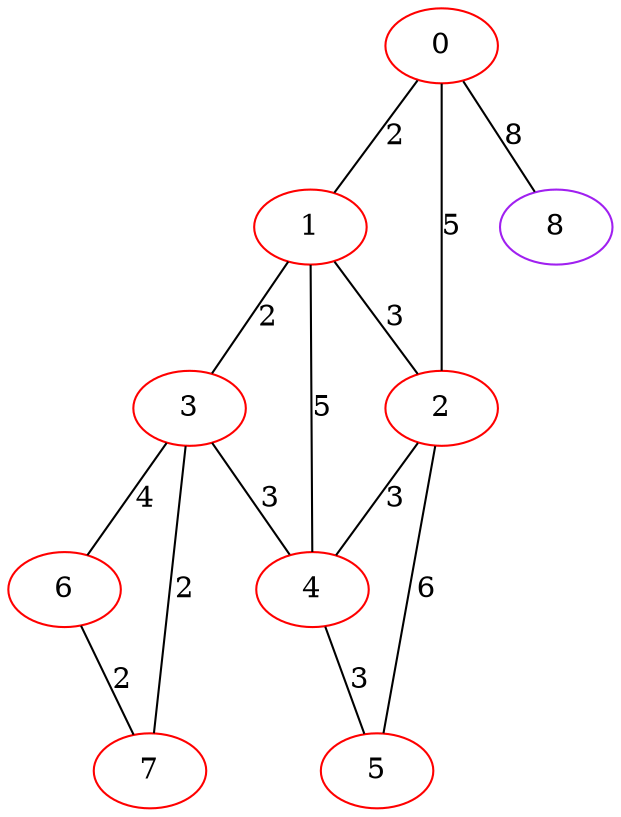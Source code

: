 graph "" {
0 [color=red, weight=1];
1 [color=red, weight=1];
2 [color=red, weight=1];
3 [color=red, weight=1];
4 [color=red, weight=1];
5 [color=red, weight=1];
6 [color=red, weight=1];
7 [color=red, weight=1];
8 [color=purple, weight=4];
0 -- 8  [key=0, label=8];
0 -- 1  [key=0, label=2];
0 -- 2  [key=0, label=5];
1 -- 2  [key=0, label=3];
1 -- 3  [key=0, label=2];
1 -- 4  [key=0, label=5];
2 -- 4  [key=0, label=3];
2 -- 5  [key=0, label=6];
3 -- 4  [key=0, label=3];
3 -- 6  [key=0, label=4];
3 -- 7  [key=0, label=2];
4 -- 5  [key=0, label=3];
6 -- 7  [key=0, label=2];
}
